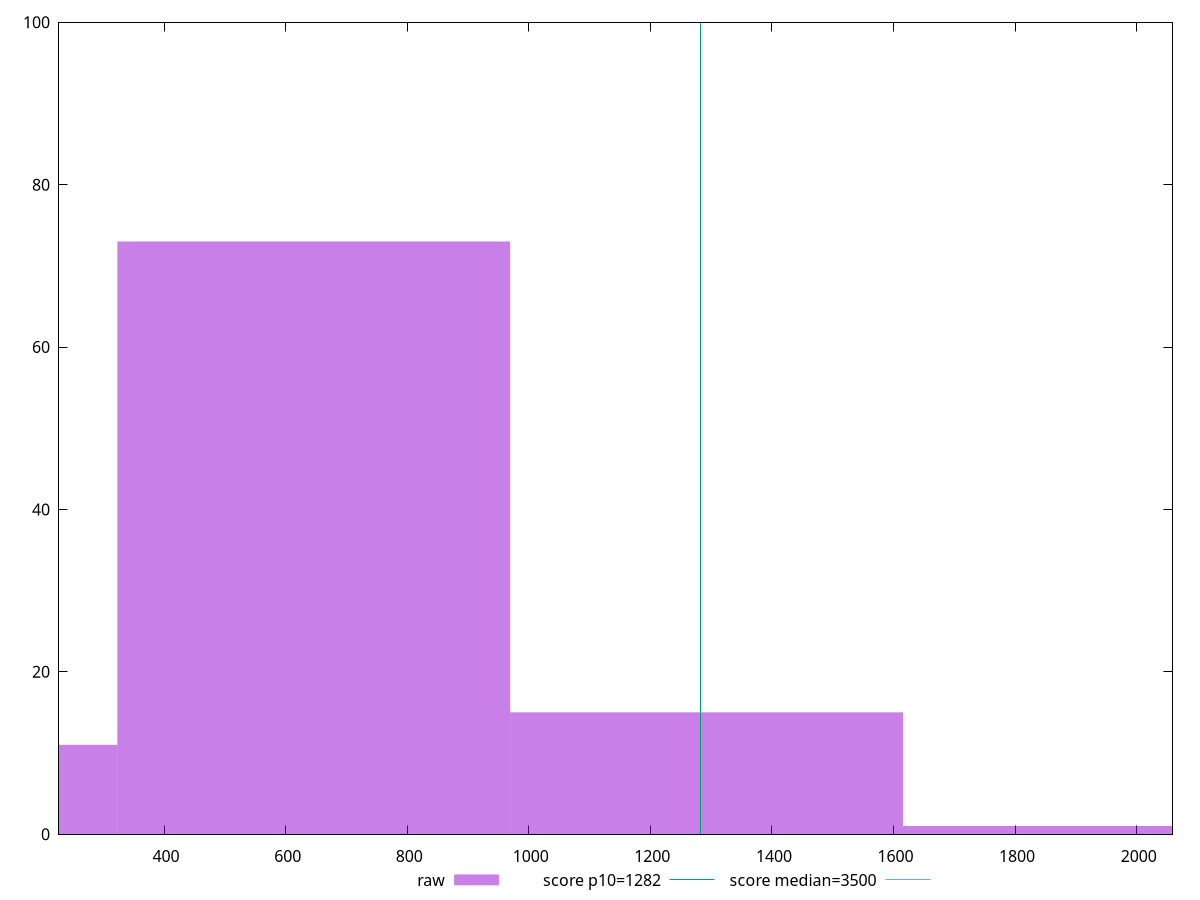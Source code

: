 reset

$raw <<EOF
646.2290332372326 73
0 11
1292.458066474465 15
1938.6870997116976 1
EOF

set key outside below
set boxwidth 646.2290332372326
set xrange [227.156:2058.9599999999996]
set yrange [0:100]
set trange [0:100]
set style fill transparent solid 0.5 noborder

set parametric
set terminal svg size 640, 490 enhanced background rgb 'white'
set output "report_00015_2021-02-09T16-11-33.973Z/bootup-time/samples/pages+cached+noadtech+nomedia+nocss/raw/histogram.svg"

plot $raw title "raw" with boxes, \
     1282,t title "score p10=1282", \
     3500,t title "score median=3500"

reset
